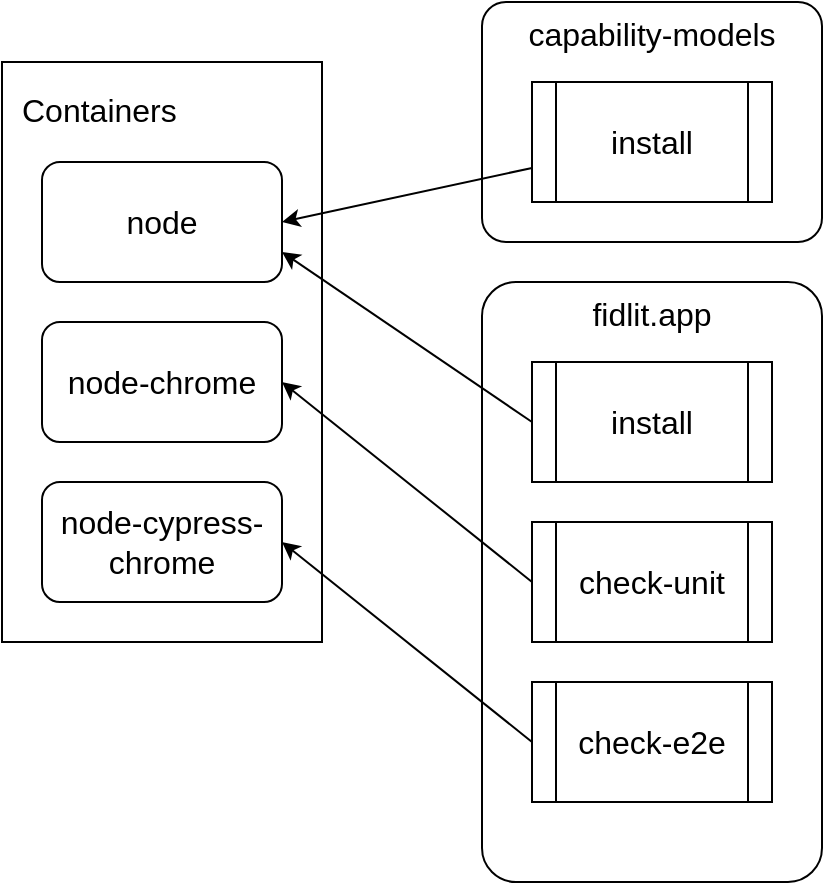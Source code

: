 <mxfile>
    <diagram id="MRL9LMyv42z-5sw1Hb9F" name="project-dependencies">
        <mxGraphModel dx="1041" dy="535" grid="1" gridSize="10" guides="1" tooltips="1" connect="1" arrows="1" fold="1" page="1" pageScale="1" pageWidth="850" pageHeight="1100" math="0" shadow="0">
            <root>
                <mxCell id="0"/>
                <mxCell id="1" parent="0"/>
                <mxCell id="8" value="Containers" style="rounded=0;whiteSpace=wrap;html=1;verticalAlign=top;align=left;spacing=10;fontSize=16;" parent="1" vertex="1">
                    <mxGeometry x="30" y="270" width="160" height="290" as="geometry"/>
                </mxCell>
                <mxCell id="3" value="capability-models" style="rounded=1;whiteSpace=wrap;html=1;fontSize=16;verticalAlign=top;arcSize=10;" parent="1" vertex="1">
                    <mxGeometry x="270" y="240" width="170" height="120" as="geometry"/>
                </mxCell>
                <mxCell id="4" value="node" style="rounded=1;whiteSpace=wrap;html=1;fontSize=16;" parent="1" vertex="1">
                    <mxGeometry x="50" y="320" width="120" height="60" as="geometry"/>
                </mxCell>
                <mxCell id="5" value="node-chrome" style="rounded=1;whiteSpace=wrap;html=1;fontSize=16;" parent="1" vertex="1">
                    <mxGeometry x="50" y="400" width="120" height="60" as="geometry"/>
                </mxCell>
                <mxCell id="6" value="node-cypress-chrome" style="rounded=1;whiteSpace=wrap;html=1;fontSize=16;" parent="1" vertex="1">
                    <mxGeometry x="50" y="480" width="120" height="60" as="geometry"/>
                </mxCell>
                <mxCell id="10" style="edgeStyle=none;html=1;entryX=1;entryY=0.5;entryDx=0;entryDy=0;fontSize=16;" parent="1" source="9" target="4" edge="1">
                    <mxGeometry relative="1" as="geometry"/>
                </mxCell>
                <mxCell id="9" value="install" style="shape=process;whiteSpace=wrap;html=1;backgroundOutline=1;fontSize=16;" parent="1" vertex="1">
                    <mxGeometry x="295" y="280" width="120" height="60" as="geometry"/>
                </mxCell>
                <mxCell id="11" value="fidlit.app" style="rounded=1;whiteSpace=wrap;html=1;fontSize=16;verticalAlign=top;arcSize=10;" parent="1" vertex="1">
                    <mxGeometry x="270" y="380" width="170" height="300" as="geometry"/>
                </mxCell>
                <mxCell id="13" style="edgeStyle=none;html=1;entryX=1;entryY=0.75;entryDx=0;entryDy=0;fontSize=16;exitX=0;exitY=0.5;exitDx=0;exitDy=0;" parent="1" source="12" target="4" edge="1">
                    <mxGeometry relative="1" as="geometry"/>
                </mxCell>
                <mxCell id="12" value="install" style="shape=process;whiteSpace=wrap;html=1;backgroundOutline=1;fontSize=16;" parent="1" vertex="1">
                    <mxGeometry x="295" y="420" width="120" height="60" as="geometry"/>
                </mxCell>
                <mxCell id="17" style="edgeStyle=none;html=1;entryX=1;entryY=0.5;entryDx=0;entryDy=0;fontSize=16;exitX=0;exitY=0.5;exitDx=0;exitDy=0;" parent="1" source="14" target="5" edge="1">
                    <mxGeometry relative="1" as="geometry"/>
                </mxCell>
                <mxCell id="14" value="check-unit" style="shape=process;whiteSpace=wrap;html=1;backgroundOutline=1;fontSize=16;" parent="1" vertex="1">
                    <mxGeometry x="295" y="500" width="120" height="60" as="geometry"/>
                </mxCell>
                <mxCell id="16" style="edgeStyle=none;html=1;entryX=1;entryY=0.5;entryDx=0;entryDy=0;fontSize=16;exitX=0;exitY=0.5;exitDx=0;exitDy=0;" parent="1" source="15" target="6" edge="1">
                    <mxGeometry relative="1" as="geometry"/>
                </mxCell>
                <mxCell id="15" value="check-e2e" style="shape=process;whiteSpace=wrap;html=1;backgroundOutline=1;fontSize=16;" parent="1" vertex="1">
                    <mxGeometry x="295" y="580" width="120" height="60" as="geometry"/>
                </mxCell>
            </root>
        </mxGraphModel>
    </diagram>
</mxfile>
